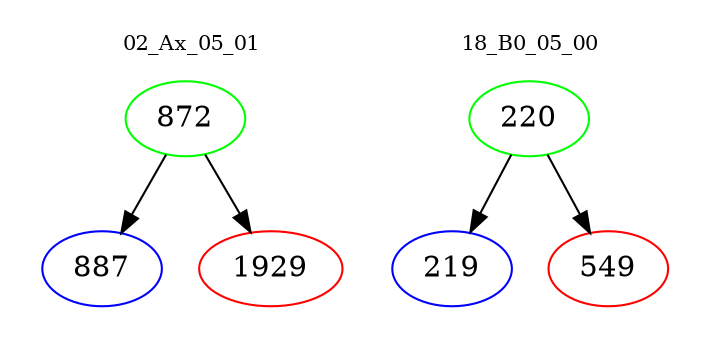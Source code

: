 digraph{
subgraph cluster_0 {
color = white
label = "02_Ax_05_01";
fontsize=10;
T0_872 [label="872", color="green"]
T0_872 -> T0_887 [color="black"]
T0_887 [label="887", color="blue"]
T0_872 -> T0_1929 [color="black"]
T0_1929 [label="1929", color="red"]
}
subgraph cluster_1 {
color = white
label = "18_B0_05_00";
fontsize=10;
T1_220 [label="220", color="green"]
T1_220 -> T1_219 [color="black"]
T1_219 [label="219", color="blue"]
T1_220 -> T1_549 [color="black"]
T1_549 [label="549", color="red"]
}
}
